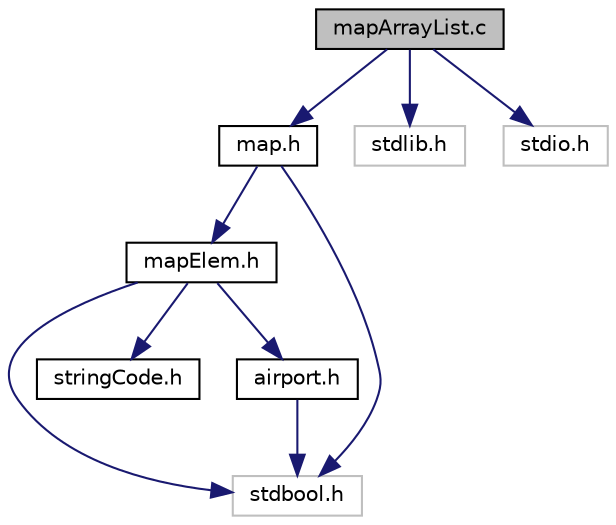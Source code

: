 digraph "mapArrayList.c"
{
 // LATEX_PDF_SIZE
  edge [fontname="Helvetica",fontsize="10",labelfontname="Helvetica",labelfontsize="10"];
  node [fontname="Helvetica",fontsize="10",shape=record];
  Node1 [label="mapArrayList.c",height=0.2,width=0.4,color="black", fillcolor="grey75", style="filled", fontcolor="black",tooltip="Provides an implementation of the ADT Map with an array list as the underlying data structure."];
  Node1 -> Node2 [color="midnightblue",fontsize="10",style="solid",fontname="Helvetica"];
  Node2 [label="map.h",height=0.2,width=0.4,color="black", fillcolor="white", style="filled",URL="$map_8h.html",tooltip="Definition of the ADT Map in C."];
  Node2 -> Node3 [color="midnightblue",fontsize="10",style="solid",fontname="Helvetica"];
  Node3 [label="mapElem.h",height=0.2,width=0.4,color="black", fillcolor="white", style="filled",URL="$mapElem_8h.html",tooltip="Defines the types MapKey and MapValue."];
  Node3 -> Node4 [color="midnightblue",fontsize="10",style="solid",fontname="Helvetica"];
  Node4 [label="stdbool.h",height=0.2,width=0.4,color="grey75", fillcolor="white", style="filled",tooltip=" "];
  Node3 -> Node5 [color="midnightblue",fontsize="10",style="solid",fontname="Helvetica"];
  Node5 [label="stringCode.h",height=0.2,width=0.4,color="black", fillcolor="white", style="filled",URL="$stringCode_8h_source.html",tooltip=" "];
  Node3 -> Node6 [color="midnightblue",fontsize="10",style="solid",fontname="Helvetica"];
  Node6 [label="airport.h",height=0.2,width=0.4,color="black", fillcolor="white", style="filled",URL="$airport_8h.html",tooltip="Definition of the airport in C."];
  Node6 -> Node4 [color="midnightblue",fontsize="10",style="solid",fontname="Helvetica"];
  Node2 -> Node4 [color="midnightblue",fontsize="10",style="solid",fontname="Helvetica"];
  Node1 -> Node7 [color="midnightblue",fontsize="10",style="solid",fontname="Helvetica"];
  Node7 [label="stdlib.h",height=0.2,width=0.4,color="grey75", fillcolor="white", style="filled",tooltip=" "];
  Node1 -> Node8 [color="midnightblue",fontsize="10",style="solid",fontname="Helvetica"];
  Node8 [label="stdio.h",height=0.2,width=0.4,color="grey75", fillcolor="white", style="filled",tooltip=" "];
}
